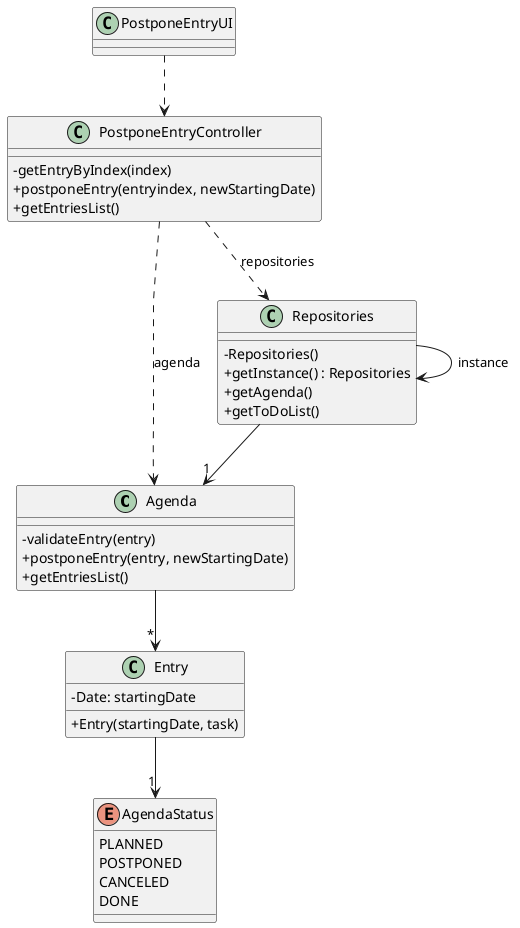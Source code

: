 @startuml
skinparam packageStyle rectangle
skinparam shadowing false
skinparam linetype polyline

skinparam classAttributeIconSize 0

class Agenda {
    -validateEntry(entry)
    +postponeEntry(entry, newStartingDate)
    +getEntriesList()
}

class Entry {
    -Date: startingDate
    +Entry(startingDate, task)
}


class Repositories {
    - Repositories()
    + getInstance() : Repositories
    + getAgenda()
    + getToDoList()
}

enum AgendaStatus {
    PLANNED
    POSTPONED
    CANCELED
    DONE
}

class PostponeEntryController{
    -getEntryByIndex(index)
    +postponeEntry(entryindex, newStartingDate)
    +getEntriesList()
}

class PostponeEntryUI{

}

PostponeEntryUI ..> PostponeEntryController

PostponeEntryController ..> Repositories: repositories

PostponeEntryController ..> Agenda: agenda

Repositories --> Repositories: instance

Repositories --> "1" Agenda

Agenda --> "*" Entry

Entry --> "1" AgendaStatus
@enduml